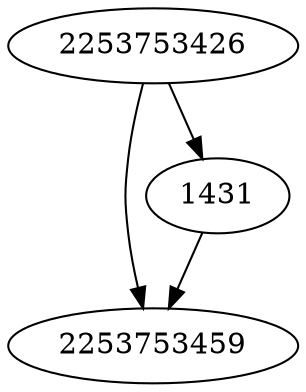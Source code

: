 strict digraph  {
2253753426;
2253753459;
1431;
2253753426 -> 2253753459;
2253753426 -> 1431;
1431 -> 2253753459;
}
